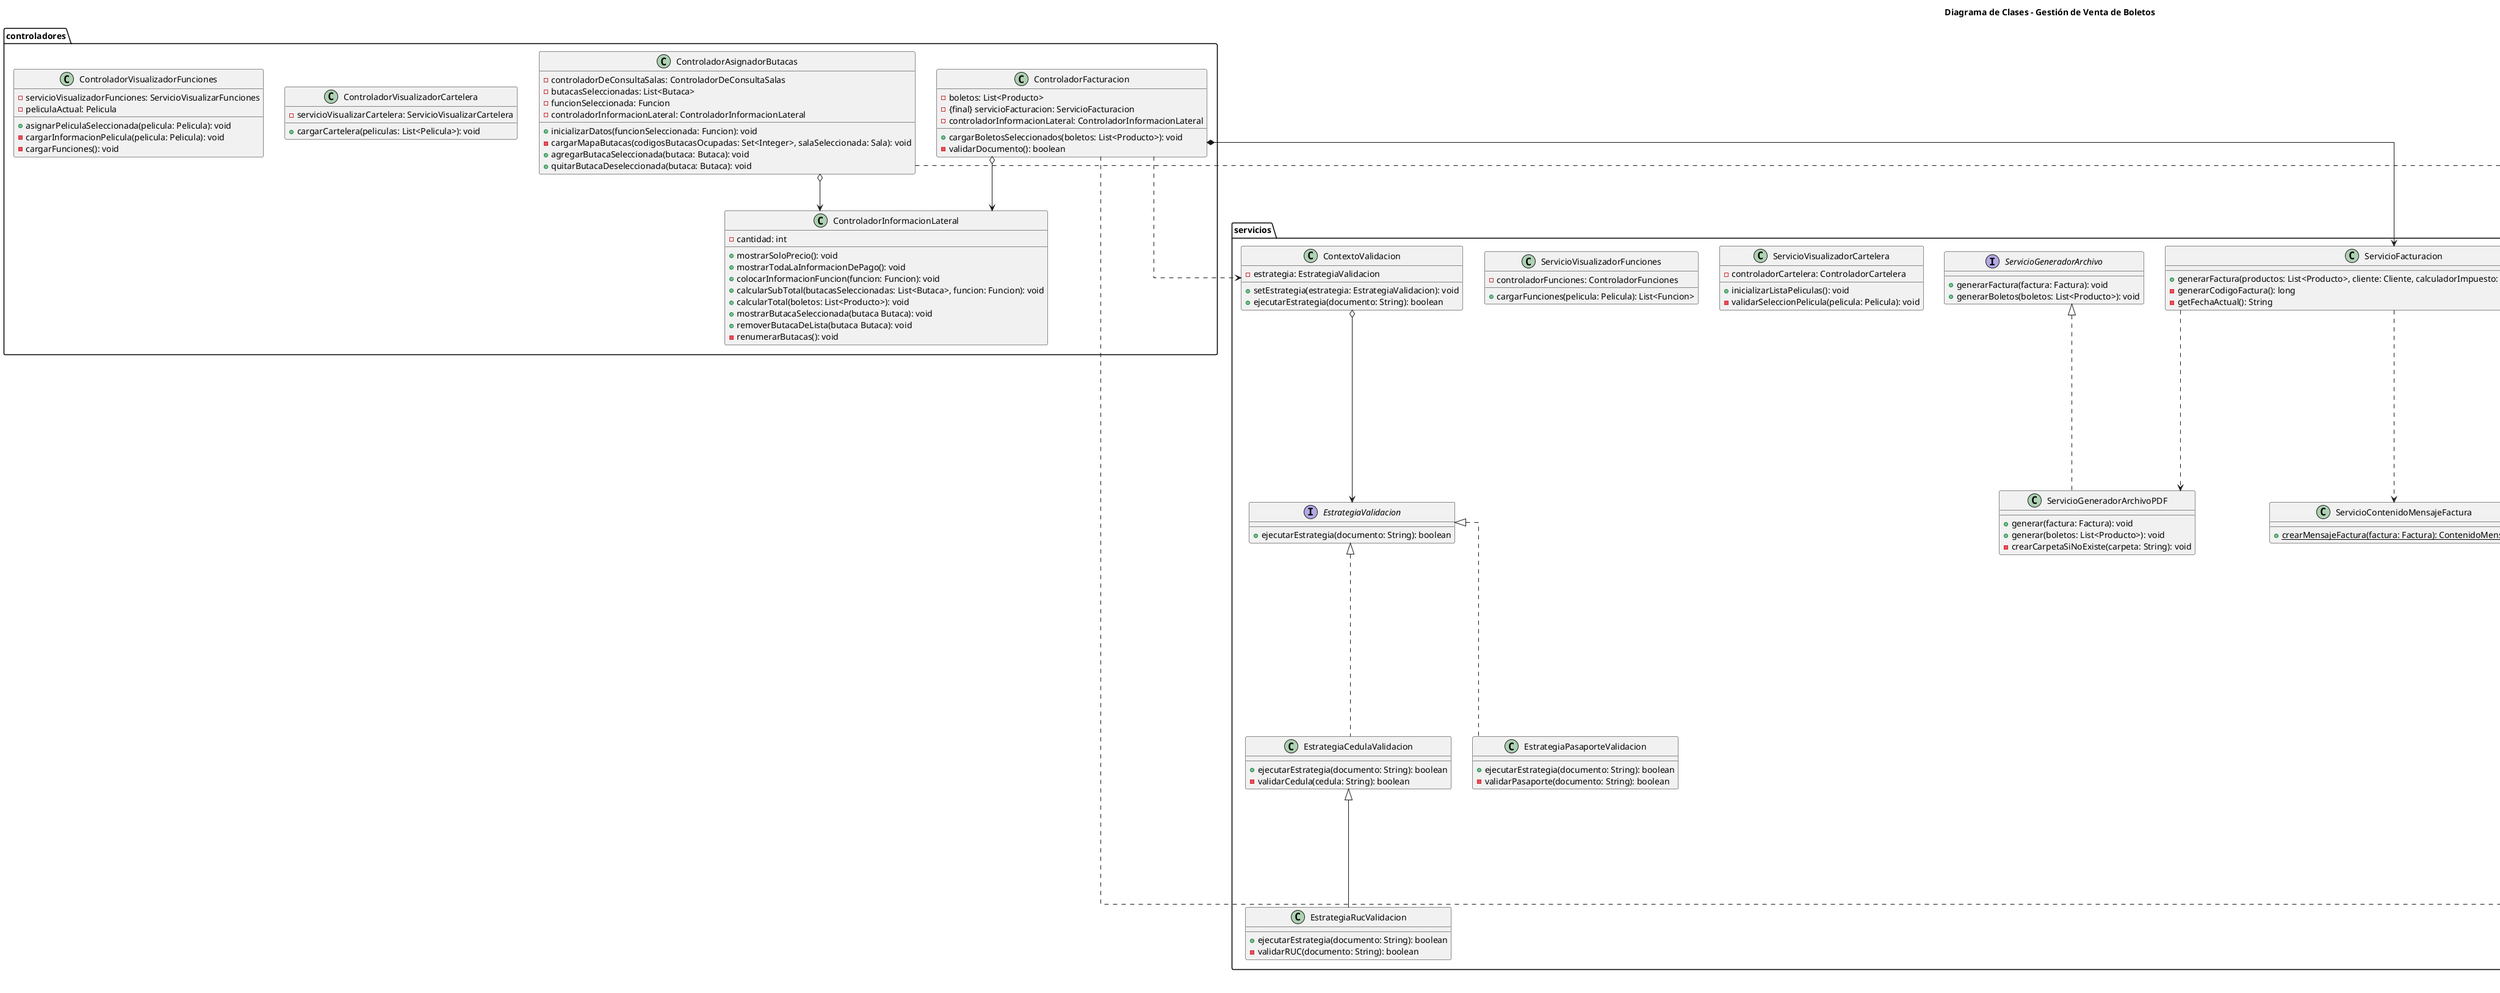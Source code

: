 @startuml
title Diagrama de Clases - Gestión de Venta de Boletos

skinparam linetype ortho

' ------------------ CONTROLADORES ------------------

package controladores {

    class ControladorAsignadorButacas {
        - controladorDeConsultaSalas: ControladorDeConsultaSalas
        - butacasSeleccionadas: List<Butaca>
        - funcionSeleccionada: Funcion
        - controladorInformacionLateral: ControladorInformacionLateral
        + inicializarDatos(funcionSeleccionada: Funcion): void
        - cargarMapaButacas(codigosButacasOcupadas: Set<Integer>, salaSeleccionada: Sala): void
        + agregarButacaSeleccionada(butaca: Butaca): void
        + quitarButacaDeseleccionada(butaca: Butaca): void
    }

    class ControladorFacturacion {
        - boletos: List<Producto>
        - {final} servicioFacturacion: ServicioFacturacion
        - controladorInformacionLateral: ControladorInformacionLateral
        + cargarBoletosSeleccionados(boletos: List<Producto>): void
        - validarDocumento(): boolean
    }

    class ControladorInformacionLateral {
        - cantidad: int
        + mostrarSoloPrecio(): void
        + mostrarTodaLaInformacionDePago(): void
        + colocarInformacionFuncion(funcion: Funcion): void
        + calcularSubTotal(butacasSeleccionadas: List<Butaca>, funcion: Funcion): void
        + calcularTotal(boletos: List<Producto>): void
        + mostrarButacaSeleccionada(butaca Butaca): void
        + removerButacaDeLista(butaca Butaca): void
        - renumerarButacas(): void
    }

    class ControladorVisualizadorCartelera {
        - servicioVisualizarCartelera: ServicioVisualizarCartelera
        + cargarCartelera(peliculas: List<Pelicula>): void
    }

    class ControladorVisualizadorFunciones {
        - servicioVisualizadorFunciones: ServicioVisualizarFunciones
        - peliculaActual: Pelicula
        + asignarPeliculaSeleccionada(pelicula: Pelicula): void
        - cargarInformacionPelicula(pelicula: Pelicula): void
        - cargarFunciones(): void
        
    }
}

' ------------------ SERVICIOS ------------------
package servicios{

    class ServicioContenidoMensajeFactura {
        + {static}crearMensajeFactura(factura: Factura): ContenidoMensaje
    }

    class ServicioFacturacion {
        + generarFactura(productos: List<Producto>, cliente: Cliente, calculadorImpuesto: CalculadorImpuesto): Factura
        - generarCodigoFactura(): long
        - getFechaActual(): String
    }

    interface ServicioGeneradorArchivo {
        + generarFactura(factura: Factura): void
        + generarBoletos(boletos: List<Producto>): void
    }

    class ServicioGeneradorArchivoPDF implements ServicioGeneradorArchivo {
        + generar(factura: Factura): void
        + generar(boletos: List<Producto>): void
        - crearCarpetaSiNoExiste(carpeta: String): void

    }

    class ServicioGeneradorBoleto{
        + generarBoletos(funcion: Funcion, butacas: List<Butaca>): List<Boleto>
    }

    class ServicioVisualizadorCartelera {
        - controladorCartelera: ControladorCartelera
        + inicializarListaPeliculas(): void
        - validarSeleccionPelicula(pelicula: Pelicula): void
    }

    class ServicioVisualizadorFunciones {
        - controladorFunciones: ControladorFunciones
        + cargarFunciones(pelicula: Pelicula): List<Funcion>
    }

    class ContextoValidacion{
        - estrategia: EstrategiaValidacion
        + setEstrategia(estrategia: EstrategiaValidacion): void
        + ejecutarEstrategia(documento: String): boolean
    }

    class EstrategiaCedulaValidacion implements EstrategiaValidacion {
        + ejecutarEstrategia(documento: String): boolean
        - validarCedula(cedula: String): boolean

    }

    class EstrategiaPasaporteValidacion implements EstrategiaValidacion {
        + ejecutarEstrategia(documento: String): boolean
        - validarPasaporte(documento: String): boolean
    }

    class EstrategiaRucValidacion extends EstrategiaCedulaValidacion {
        + ejecutarEstrategia(documento: String): boolean
        - validarRUC(documento: String): boolean
    }

    interface EstrategiaValidacion {
        + ejecutarEstrategia(documento: String): boolean
    }
}

' ------------------ MODELOS ------------------
package modelos {

    package entidades{

        class Boleto {
            - funcion: Funcion
            - butaca: Butaca
            + setFuncion(funcion: Funcion): void
            + setButaca(butaca: Butaca): void
            + getFuncion(): Funcion
            + getButaca(): Butaca
            + calcularPrecio(): void
        }

        interface CalculadorImpuesto {
            + calcularImpuesto(subtotal: double): double
        }

        class CalculadorIVA {
            - {static} IVA_TASA: double
            + calcularImpuesto(subtotal: double): double
            + {static} getIVA_TASA(): double
        }

        class Cliente {
            - idCliente: String
            - tipoDocumento: String
            - nombre: String
            - apellido: String
            - correoElectronico: String
            + setIdCliente(idCliente: String): void
            + setTipoDocumento(tipoDocumento: String): void
            + setNombre(nombre: String): void
            + setApellido(apellido: String): void
            + setCorreoElectronico(correoElectronico: String): void
            + getIdCliente(): String
            + getTipoDocumento(): String
            + getNombre(): String
            + getApellido(): String
            + getCorreoElectronico(): String
        }

        class Factura {
            - codigoFactura: long
            - fecha: String
            - cliente: Cliente
            - productos: List<Producto>
            - subtotal: double
            - total: double
            + calcularSubTotal(): void
            + calcularTotal(calculadorImpuesto:CalculadorImpuesto): void
            + setProductos(productos: List<Producto>): void
            + getCodigoFactura(): long
            + getFecha(): String
            + getCliente(): Cliente
            + getTotal(): double
            + getSubTotal(): double
            + getProductos(): List<Producto>
        }

        abstract class Producto {
            - precio: double
            + {abstract} calcularPrecio(): void
            + setPrecio(precio: double): void
            + getPrecio(): double
        }

    }
}


' ------------------ RELACIONES ------------------

' Relaciones de composición y agregación (tienen instancias como atributos)
ControladorFacturacion *--> ServicioFacturacion
ControladorVisualizarCartelera *..> ServicioVisualizarCartelera
ControladorVisualizarFunciones *..> ServicioVisualizarFunciones
ControladorAsignadorButacas o--> ControladorInformacionLateral
ControladorFacturacion o--> ControladorInformacionLateral

' Relaciones de uso/dependencia (se crean o usan temporalmente)
ControladorAsignadorButacas ..> ServicioGeneradorBoleto
ControladorFacturacion ..> ContextoValidacion
ControladorFacturacion ..> CalculadorIVA


' Servicios que crean o usan entidades
ServicioGeneradorBoleto ..> Boleto
ServicioFacturacion ..> Factura
ServicioFacturacion ..> ServicioGeneradorArchivoPDF
ServicioFacturacion ..> ServicioContenidoMensajeFactura
ServicioFacturacion ..left> Cliente

' Relaciones de herencia e implementación
Boleto --|> Producto
CalculadorIVA ..up|> CalculadorImpuesto

' Asociaciones entre entidades
Factura "1" *-- "1..*" Producto
Factura "1" *-- "1" Cliente
Boleto "1" *-- "1" Funcion
Boleto "1" *-- "1" Butaca

' Patrón Strategy
ContextoValidacion o--> EstrategiaValidacion

' Uso de interfaces/clases abstractas
Factura ..> CalculadorImpuesto

@enduml
